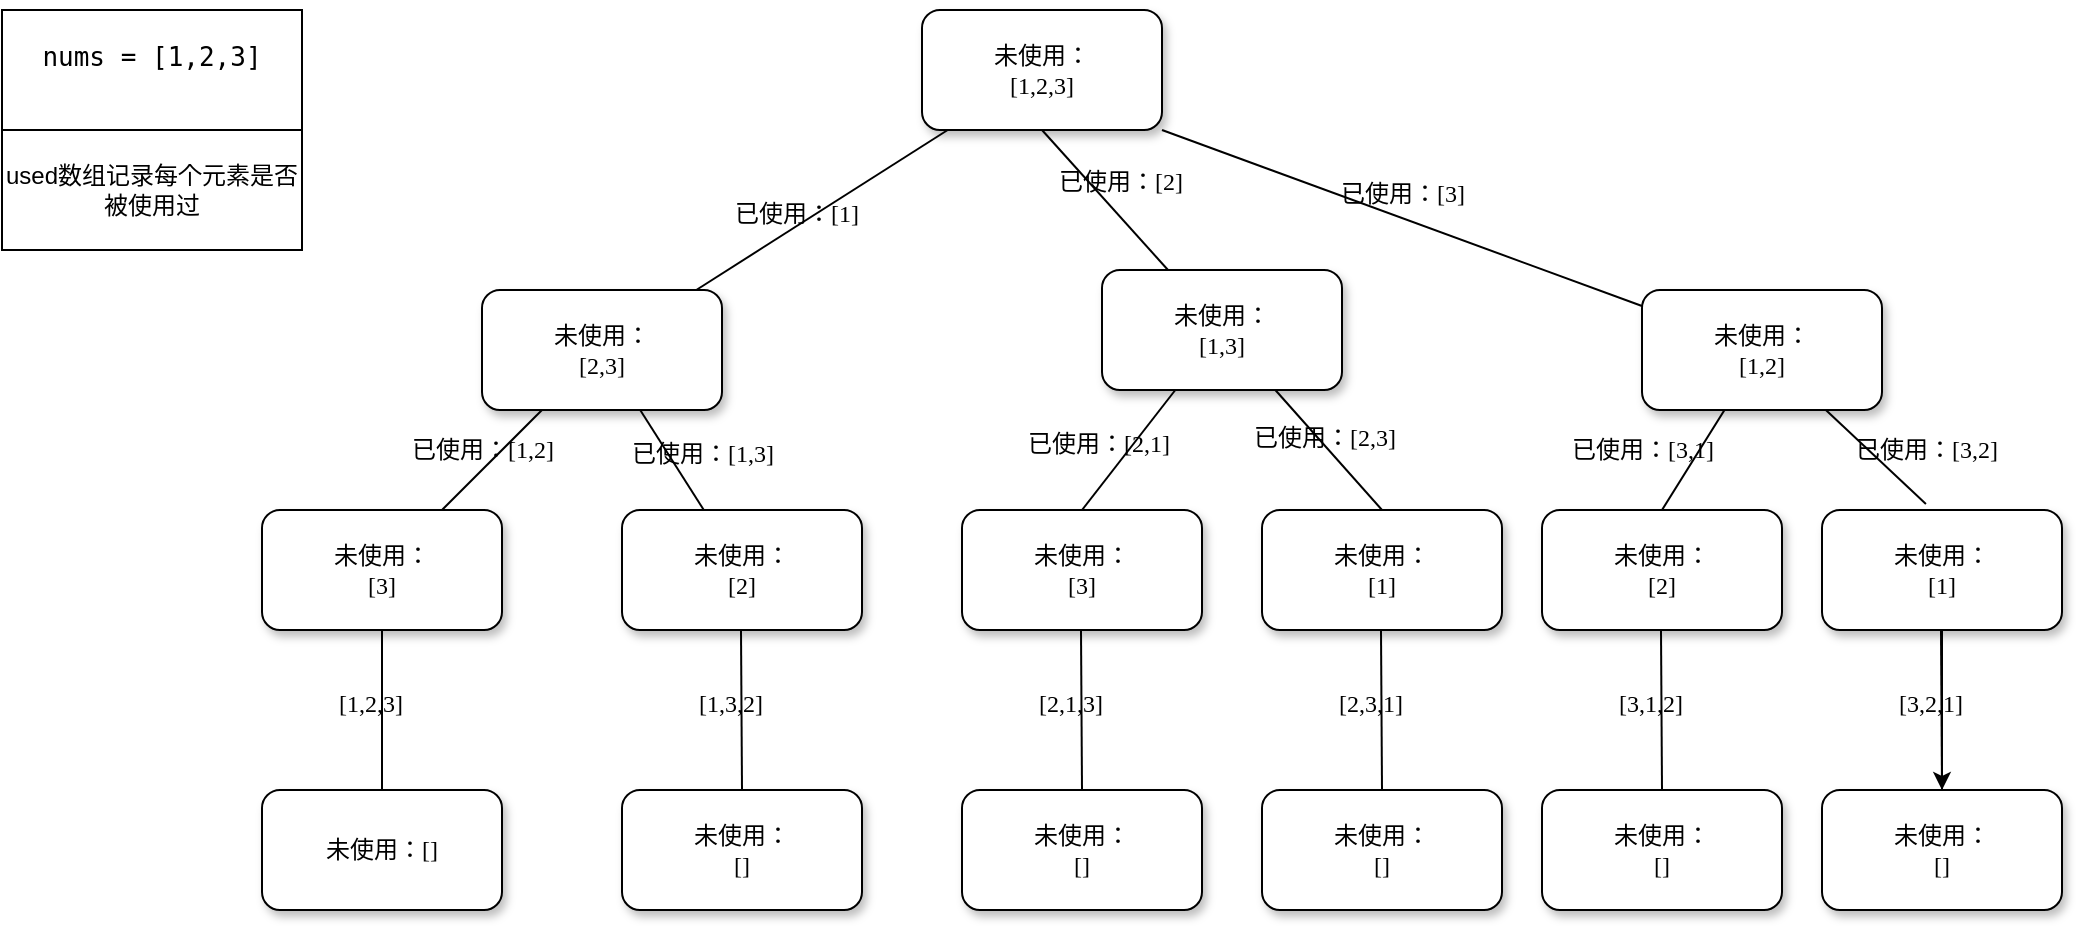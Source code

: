 <mxfile version="16.2.2" type="github">
  <diagram name="Page-1" id="10a91c8b-09ff-31b1-d368-03940ed4cc9e">
    <mxGraphModel dx="1186" dy="670" grid="1" gridSize="10" guides="1" tooltips="1" connect="1" arrows="1" fold="1" page="1" pageScale="1" pageWidth="1100" pageHeight="850" background="none" math="0" shadow="0">
      <root>
        <mxCell id="0" />
        <mxCell id="1" parent="0" />
        <mxCell id="62893188c0fa7362-1" value="未使用：&lt;br&gt;[1,2,3]" style="whiteSpace=wrap;html=1;rounded=1;shadow=1;labelBackgroundColor=none;strokeWidth=1;fontFamily=Verdana;fontSize=12;align=center;" parent="1" vertex="1">
          <mxGeometry x="650" y="30" width="120" height="60" as="geometry" />
        </mxCell>
        <mxCell id="62893188c0fa7362-2" value="未使用：&lt;br&gt;&lt;span&gt;[2,3]&lt;/span&gt;" style="whiteSpace=wrap;html=1;rounded=1;shadow=1;labelBackgroundColor=none;strokeWidth=1;fontFamily=Verdana;fontSize=12;align=center;" parent="1" vertex="1">
          <mxGeometry x="430" y="170" width="120" height="60" as="geometry" />
        </mxCell>
        <mxCell id="62893188c0fa7362-3" value="未使用：&lt;br&gt;[1,3]" style="whiteSpace=wrap;html=1;rounded=1;shadow=1;labelBackgroundColor=none;strokeWidth=1;fontFamily=Verdana;fontSize=12;align=center;" parent="1" vertex="1">
          <mxGeometry x="740" y="160" width="120" height="60" as="geometry" />
        </mxCell>
        <mxCell id="62893188c0fa7362-4" value="已使用：[2]" style="rounded=0;html=1;labelBackgroundColor=none;startArrow=none;startFill=0;startSize=5;endArrow=none;endFill=0;endSize=5;jettySize=auto;orthogonalLoop=1;strokeWidth=1;fontFamily=Verdana;fontSize=12;exitX=0.5;exitY=1;exitDx=0;exitDy=0;" parent="1" source="62893188c0fa7362-1" target="62893188c0fa7362-3" edge="1">
          <mxGeometry x="-0.032" y="11" relative="1" as="geometry">
            <mxPoint as="offset" />
          </mxGeometry>
        </mxCell>
        <mxCell id="62893188c0fa7362-5" value="已使用：[1]" style="rounded=0;html=1;labelBackgroundColor=none;startArrow=none;startFill=0;startSize=5;endArrow=none;endFill=0;endSize=5;jettySize=auto;orthogonalLoop=1;strokeWidth=1;fontFamily=Verdana;fontSize=12" parent="1" source="62893188c0fa7362-1" target="62893188c0fa7362-2" edge="1">
          <mxGeometry x="0.154" y="-6" relative="1" as="geometry">
            <mxPoint y="1" as="offset" />
          </mxGeometry>
        </mxCell>
        <mxCell id="62893188c0fa7362-8" value="未使用：&lt;br&gt;[3]" style="whiteSpace=wrap;html=1;rounded=1;shadow=1;labelBackgroundColor=none;strokeWidth=1;fontFamily=Verdana;fontSize=12;align=center;" parent="1" vertex="1">
          <mxGeometry x="320" y="280" width="120" height="60" as="geometry" />
        </mxCell>
        <mxCell id="of5ZKIINA1VQKRiDRvQt-15" style="edgeStyle=orthogonalEdgeStyle;rounded=0;orthogonalLoop=1;jettySize=auto;html=1;exitX=0.5;exitY=1;exitDx=0;exitDy=0;" edge="1" parent="1" source="62893188c0fa7362-9">
          <mxGeometry relative="1" as="geometry">
            <mxPoint x="560" y="340" as="targetPoint" />
          </mxGeometry>
        </mxCell>
        <mxCell id="62893188c0fa7362-9" value="未使用：&lt;br&gt;[2]" style="whiteSpace=wrap;html=1;rounded=1;shadow=1;labelBackgroundColor=none;strokeWidth=1;fontFamily=Verdana;fontSize=12;align=center;" parent="1" vertex="1">
          <mxGeometry x="500" y="280" width="120" height="60" as="geometry" />
        </mxCell>
        <mxCell id="62893188c0fa7362-12" value="未使用：[]" style="whiteSpace=wrap;html=1;rounded=1;shadow=1;labelBackgroundColor=none;strokeWidth=1;fontFamily=Verdana;fontSize=12;align=center;" parent="1" vertex="1">
          <mxGeometry x="320" y="420" width="120" height="60" as="geometry" />
        </mxCell>
        <mxCell id="62893188c0fa7362-14" value="已使用：[1,2]" style="rounded=0;html=1;labelBackgroundColor=none;startArrow=none;startFill=0;startSize=5;endArrow=none;endFill=0;endSize=5;jettySize=auto;orthogonalLoop=1;strokeWidth=1;fontFamily=Verdana;fontSize=12" parent="1" source="62893188c0fa7362-2" target="62893188c0fa7362-8" edge="1">
          <mxGeometry y="-7" relative="1" as="geometry">
            <mxPoint as="offset" />
          </mxGeometry>
        </mxCell>
        <mxCell id="62893188c0fa7362-15" value="已使用：[1,3]" style="rounded=0;html=1;labelBackgroundColor=none;startArrow=none;startFill=0;startSize=5;endArrow=none;endFill=0;endSize=5;jettySize=auto;orthogonalLoop=1;strokeWidth=1;fontFamily=Verdana;fontSize=12" parent="1" source="62893188c0fa7362-2" target="62893188c0fa7362-9" edge="1">
          <mxGeometry x="0.2" y="14" relative="1" as="geometry">
            <mxPoint as="offset" />
          </mxGeometry>
        </mxCell>
        <mxCell id="62893188c0fa7362-16" value="已使用：[2,1]" style="rounded=0;html=1;labelBackgroundColor=none;startArrow=none;startFill=0;startSize=5;endArrow=none;endFill=0;endSize=5;jettySize=auto;orthogonalLoop=1;strokeWidth=1;fontFamily=Verdana;fontSize=12;entryX=0.5;entryY=0;entryDx=0;entryDy=0;" parent="1" source="62893188c0fa7362-3" target="of5ZKIINA1VQKRiDRvQt-11" edge="1">
          <mxGeometry x="0.177" y="-14" relative="1" as="geometry">
            <mxPoint as="offset" />
            <mxPoint x="762.5" y="280" as="targetPoint" />
          </mxGeometry>
        </mxCell>
        <mxCell id="62893188c0fa7362-17" value="已使用：[2,3]" style="rounded=0;html=1;labelBackgroundColor=none;startArrow=none;startFill=0;startSize=5;endArrow=none;endFill=0;endSize=5;jettySize=auto;orthogonalLoop=1;strokeWidth=1;fontFamily=Verdana;fontSize=12;entryX=0.5;entryY=0;entryDx=0;entryDy=0;" parent="1" source="62893188c0fa7362-3" target="of5ZKIINA1VQKRiDRvQt-18" edge="1">
          <mxGeometry x="-0.137" y="2" relative="1" as="geometry">
            <mxPoint as="offset" />
            <mxPoint x="880" y="270" as="targetPoint" />
          </mxGeometry>
        </mxCell>
        <mxCell id="62893188c0fa7362-18" value="[1,2,3]" style="rounded=0;html=1;labelBackgroundColor=none;startArrow=none;startFill=0;startSize=5;endArrow=none;endFill=0;endSize=5;jettySize=auto;orthogonalLoop=1;strokeWidth=1;fontFamily=Verdana;fontSize=12" parent="1" source="62893188c0fa7362-8" target="62893188c0fa7362-12" edge="1">
          <mxGeometry x="-0.093" y="-6" relative="1" as="geometry">
            <mxPoint as="offset" />
          </mxGeometry>
        </mxCell>
        <mxCell id="of5ZKIINA1VQKRiDRvQt-1" value="&lt;pre style=&quot;box-sizing: border-box ; font-size: 13px ; font-family: , &amp;#34;consolas&amp;#34; , &amp;#34;liberation mono&amp;#34; , &amp;#34;menlo&amp;#34; , &amp;#34;courier&amp;#34; , monospace ; margin-top: 0px ; margin-bottom: 1em ; overflow: auto ; background: rgba() ; padding: 10px 15px ; color: rgba(, 1) ; line-height: 1.6 ; border-radius: 3px&quot;&gt;nums = [1,2,3]&lt;/pre&gt;" style="whiteSpace=wrap;html=1;" vertex="1" parent="1">
          <mxGeometry x="190" y="30" width="150" height="60" as="geometry" />
        </mxCell>
        <mxCell id="of5ZKIINA1VQKRiDRvQt-2" value="未使用：&lt;br&gt;&lt;span&gt;[1,2]&lt;/span&gt;" style="whiteSpace=wrap;html=1;rounded=1;shadow=1;labelBackgroundColor=none;strokeWidth=1;fontFamily=Verdana;fontSize=12;align=center;" vertex="1" parent="1">
          <mxGeometry x="1010" y="170" width="120" height="60" as="geometry" />
        </mxCell>
        <mxCell id="of5ZKIINA1VQKRiDRvQt-3" value="已使用：[3]" style="rounded=0;html=1;labelBackgroundColor=none;startArrow=none;startFill=0;startSize=5;endArrow=none;endFill=0;endSize=5;jettySize=auto;orthogonalLoop=1;strokeWidth=1;fontFamily=Verdana;fontSize=12;exitX=1;exitY=1;exitDx=0;exitDy=0;" edge="1" parent="1" target="of5ZKIINA1VQKRiDRvQt-2" source="62893188c0fa7362-1">
          <mxGeometry x="-0.032" y="11" relative="1" as="geometry">
            <mxPoint as="offset" />
            <mxPoint x="882.5" y="110" as="sourcePoint" />
          </mxGeometry>
        </mxCell>
        <mxCell id="of5ZKIINA1VQKRiDRvQt-6" value="已使用：[3,1]" style="rounded=0;html=1;labelBackgroundColor=none;startArrow=none;startFill=0;startSize=5;endArrow=none;endFill=0;endSize=5;jettySize=auto;orthogonalLoop=1;strokeWidth=1;fontFamily=Verdana;fontSize=12" edge="1" parent="1" source="of5ZKIINA1VQKRiDRvQt-2">
          <mxGeometry x="0.317" y="-24" relative="1" as="geometry">
            <mxPoint as="offset" />
            <mxPoint x="1020" y="280" as="targetPoint" />
          </mxGeometry>
        </mxCell>
        <mxCell id="of5ZKIINA1VQKRiDRvQt-7" value="已使用：[3,2]" style="rounded=0;html=1;labelBackgroundColor=none;startArrow=none;startFill=0;startSize=5;endArrow=none;endFill=0;endSize=5;jettySize=auto;orthogonalLoop=1;strokeWidth=1;fontFamily=Verdana;fontSize=12;entryX=0.433;entryY=-0.05;entryDx=0;entryDy=0;entryPerimeter=0;" edge="1" parent="1" source="of5ZKIINA1VQKRiDRvQt-2" target="of5ZKIINA1VQKRiDRvQt-24">
          <mxGeometry x="0.461" y="20" relative="1" as="geometry">
            <mxPoint as="offset" />
            <mxPoint x="1140" y="270" as="targetPoint" />
          </mxGeometry>
        </mxCell>
        <mxCell id="of5ZKIINA1VQKRiDRvQt-10" value="used数组记录每个元素是否被使用过" style="whiteSpace=wrap;html=1;" vertex="1" parent="1">
          <mxGeometry x="190" y="90" width="150" height="60" as="geometry" />
        </mxCell>
        <mxCell id="of5ZKIINA1VQKRiDRvQt-11" value="未使用：&lt;br&gt;[3]" style="whiteSpace=wrap;html=1;rounded=1;shadow=1;labelBackgroundColor=none;strokeWidth=1;fontFamily=Verdana;fontSize=12;align=center;" vertex="1" parent="1">
          <mxGeometry x="670" y="280" width="120" height="60" as="geometry" />
        </mxCell>
        <mxCell id="of5ZKIINA1VQKRiDRvQt-12" value="未使用：&lt;br&gt;[]" style="whiteSpace=wrap;html=1;rounded=1;shadow=1;labelBackgroundColor=none;strokeWidth=1;fontFamily=Verdana;fontSize=12;align=center;" vertex="1" parent="1">
          <mxGeometry x="500" y="420" width="120" height="60" as="geometry" />
        </mxCell>
        <mxCell id="of5ZKIINA1VQKRiDRvQt-14" value="[1,3,2]" style="rounded=0;html=1;labelBackgroundColor=none;startArrow=none;startFill=0;startSize=5;endArrow=none;endFill=0;endSize=5;jettySize=auto;orthogonalLoop=1;strokeWidth=1;fontFamily=Verdana;fontSize=12" edge="1" parent="1">
          <mxGeometry x="-0.093" y="-6" relative="1" as="geometry">
            <mxPoint as="offset" />
            <mxPoint x="559.5" y="340" as="sourcePoint" />
            <mxPoint x="560" y="420" as="targetPoint" />
          </mxGeometry>
        </mxCell>
        <mxCell id="of5ZKIINA1VQKRiDRvQt-16" value="未使用：&lt;br&gt;[]" style="whiteSpace=wrap;html=1;rounded=1;shadow=1;labelBackgroundColor=none;strokeWidth=1;fontFamily=Verdana;fontSize=12;align=center;" vertex="1" parent="1">
          <mxGeometry x="670" y="420" width="120" height="60" as="geometry" />
        </mxCell>
        <mxCell id="of5ZKIINA1VQKRiDRvQt-17" value="[2,1,3]" style="rounded=0;html=1;labelBackgroundColor=none;startArrow=none;startFill=0;startSize=5;endArrow=none;endFill=0;endSize=5;jettySize=auto;orthogonalLoop=1;strokeWidth=1;fontFamily=Verdana;fontSize=12" edge="1" parent="1">
          <mxGeometry x="-0.093" y="-6" relative="1" as="geometry">
            <mxPoint as="offset" />
            <mxPoint x="729.5" y="340" as="sourcePoint" />
            <mxPoint x="730" y="420" as="targetPoint" />
          </mxGeometry>
        </mxCell>
        <mxCell id="of5ZKIINA1VQKRiDRvQt-18" value="未使用：&lt;br&gt;[1]" style="whiteSpace=wrap;html=1;rounded=1;shadow=1;labelBackgroundColor=none;strokeWidth=1;fontFamily=Verdana;fontSize=12;align=center;" vertex="1" parent="1">
          <mxGeometry x="820" y="280" width="120" height="60" as="geometry" />
        </mxCell>
        <mxCell id="of5ZKIINA1VQKRiDRvQt-19" value="未使用：&lt;br&gt;[]" style="whiteSpace=wrap;html=1;rounded=1;shadow=1;labelBackgroundColor=none;strokeWidth=1;fontFamily=Verdana;fontSize=12;align=center;" vertex="1" parent="1">
          <mxGeometry x="820" y="420" width="120" height="60" as="geometry" />
        </mxCell>
        <mxCell id="of5ZKIINA1VQKRiDRvQt-20" value="[2,3,1]" style="rounded=0;html=1;labelBackgroundColor=none;startArrow=none;startFill=0;startSize=5;endArrow=none;endFill=0;endSize=5;jettySize=auto;orthogonalLoop=1;strokeWidth=1;fontFamily=Verdana;fontSize=12" edge="1" parent="1">
          <mxGeometry x="-0.093" y="-6" relative="1" as="geometry">
            <mxPoint as="offset" />
            <mxPoint x="879.5" y="340" as="sourcePoint" />
            <mxPoint x="880" y="420" as="targetPoint" />
          </mxGeometry>
        </mxCell>
        <mxCell id="of5ZKIINA1VQKRiDRvQt-21" value="未使用：&lt;br&gt;[2]" style="whiteSpace=wrap;html=1;rounded=1;shadow=1;labelBackgroundColor=none;strokeWidth=1;fontFamily=Verdana;fontSize=12;align=center;" vertex="1" parent="1">
          <mxGeometry x="960" y="280" width="120" height="60" as="geometry" />
        </mxCell>
        <mxCell id="of5ZKIINA1VQKRiDRvQt-22" value="未使用：&lt;br&gt;[]" style="whiteSpace=wrap;html=1;rounded=1;shadow=1;labelBackgroundColor=none;strokeWidth=1;fontFamily=Verdana;fontSize=12;align=center;" vertex="1" parent="1">
          <mxGeometry x="960" y="420" width="120" height="60" as="geometry" />
        </mxCell>
        <mxCell id="of5ZKIINA1VQKRiDRvQt-23" value="[3,1,2]" style="rounded=0;html=1;labelBackgroundColor=none;startArrow=none;startFill=0;startSize=5;endArrow=none;endFill=0;endSize=5;jettySize=auto;orthogonalLoop=1;strokeWidth=1;fontFamily=Verdana;fontSize=12" edge="1" parent="1">
          <mxGeometry x="-0.093" y="-6" relative="1" as="geometry">
            <mxPoint as="offset" />
            <mxPoint x="1019.5" y="340" as="sourcePoint" />
            <mxPoint x="1020" y="420" as="targetPoint" />
          </mxGeometry>
        </mxCell>
        <mxCell id="of5ZKIINA1VQKRiDRvQt-27" value="" style="edgeStyle=orthogonalEdgeStyle;rounded=0;orthogonalLoop=1;jettySize=auto;html=1;" edge="1" parent="1" source="of5ZKIINA1VQKRiDRvQt-24" target="of5ZKIINA1VQKRiDRvQt-25">
          <mxGeometry relative="1" as="geometry" />
        </mxCell>
        <mxCell id="of5ZKIINA1VQKRiDRvQt-24" value="未使用：&lt;br&gt;[1]" style="whiteSpace=wrap;html=1;rounded=1;shadow=1;labelBackgroundColor=none;strokeWidth=1;fontFamily=Verdana;fontSize=12;align=center;" vertex="1" parent="1">
          <mxGeometry x="1100" y="280" width="120" height="60" as="geometry" />
        </mxCell>
        <mxCell id="of5ZKIINA1VQKRiDRvQt-25" value="未使用：&lt;br&gt;[]" style="whiteSpace=wrap;html=1;rounded=1;shadow=1;labelBackgroundColor=none;strokeWidth=1;fontFamily=Verdana;fontSize=12;align=center;" vertex="1" parent="1">
          <mxGeometry x="1100" y="420" width="120" height="60" as="geometry" />
        </mxCell>
        <mxCell id="of5ZKIINA1VQKRiDRvQt-26" value="[3,2,1]" style="rounded=0;html=1;labelBackgroundColor=none;startArrow=none;startFill=0;startSize=5;endArrow=none;endFill=0;endSize=5;jettySize=auto;orthogonalLoop=1;strokeWidth=1;fontFamily=Verdana;fontSize=12" edge="1" parent="1">
          <mxGeometry x="-0.093" y="-6" relative="1" as="geometry">
            <mxPoint as="offset" />
            <mxPoint x="1159.5" y="340" as="sourcePoint" />
            <mxPoint x="1160" y="420" as="targetPoint" />
          </mxGeometry>
        </mxCell>
      </root>
    </mxGraphModel>
  </diagram>
</mxfile>
